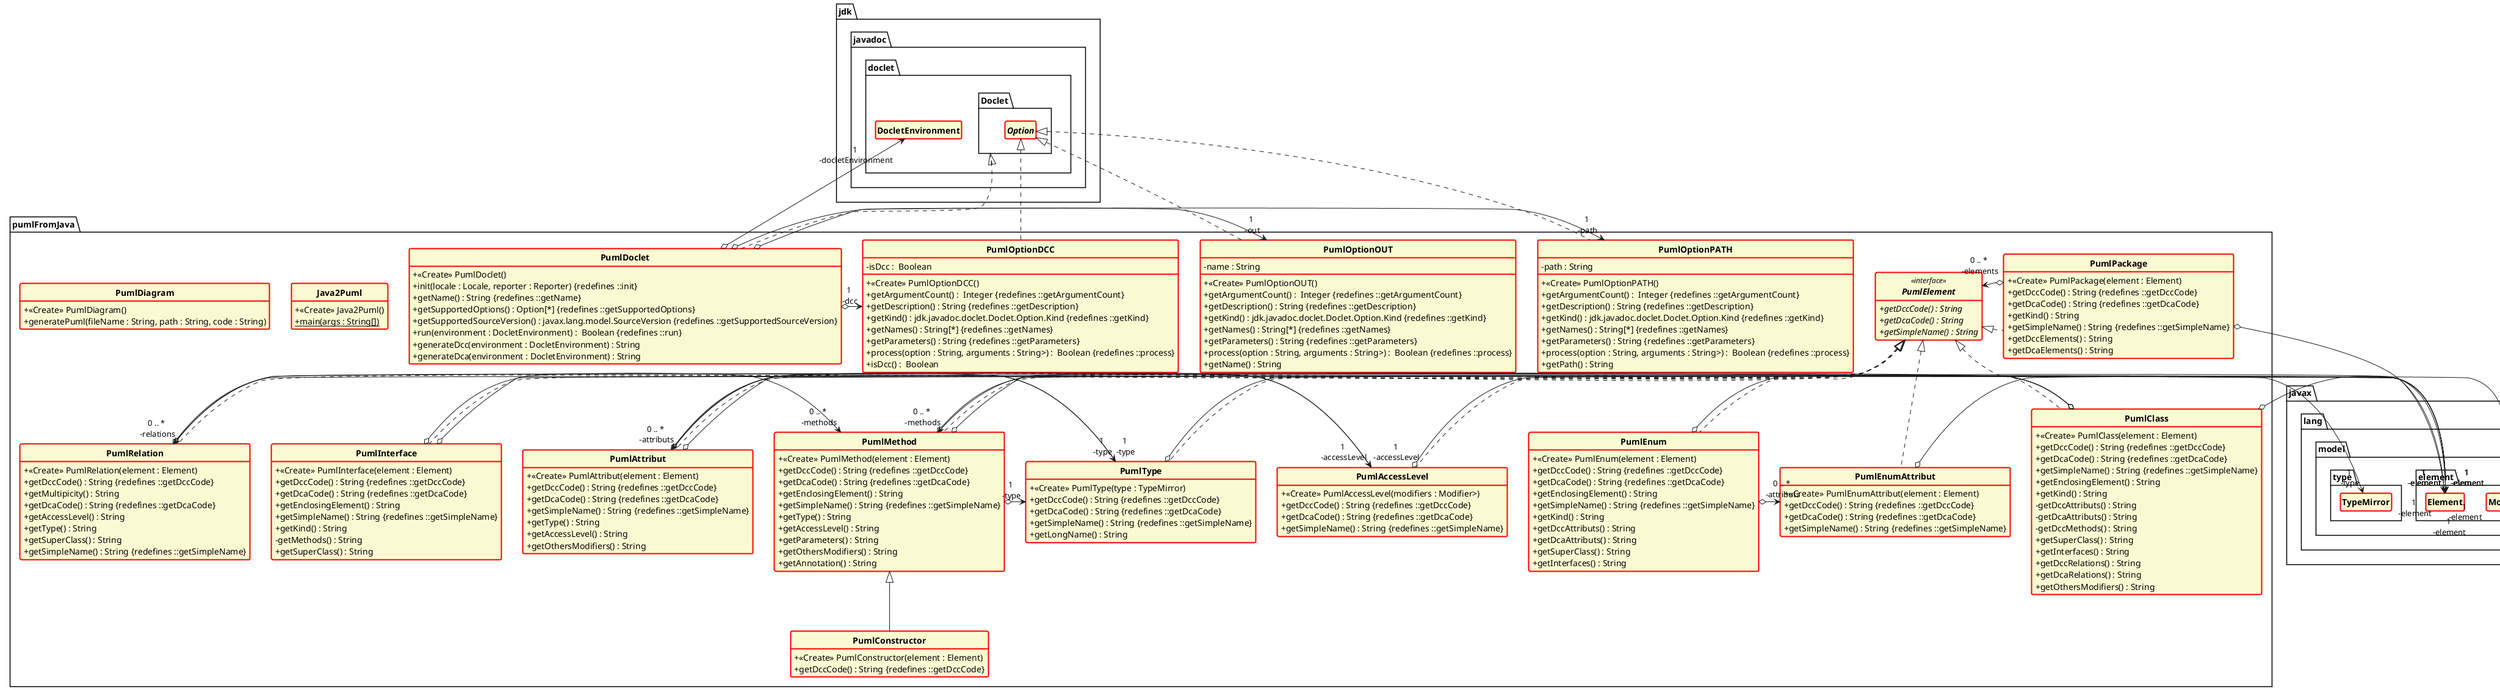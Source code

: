 @startuml

'Code généré automatiquement ;>
skinparam style strictuml
hide empty members
skinparam classAttributeIconSize 0
skinparam classFontStyle Bold
skinparam classbackgroundColor LightGoldenRodYellow
skinparam classbordercolor red
skinparam classattribute none
skinparam classborderthickness 2


class pumlFromJava.Java2Puml {

	+ <<Create>> Java2Puml()
	+ main(args : String[]) {static}
}


class pumlFromJava.PumlDiagram {

	+ <<Create>> PumlDiagram()
	+ generatePuml(fileName : String, path : String, code : String)
}


interface pumlFromJava.PumlElement <<interface>> {
	+ getDccCode() : String {abstract}
	+ getDcaCode() : String {abstract}
	+ getSimpleName() : String {abstract}
}

class pumlFromJava.PumlEnumAttribut implements pumlFromJava.PumlElement {

	+ <<Create>> PumlEnumAttribut(element : Element)
	+ getDccCode() : String {redefines ::getDccCode}
	+ getDcaCode() : String {redefines ::getDcaCode}
	+ getSimpleName() : String {redefines ::getSimpleName}
}
	PumlEnumAttribut o-> "1\n -element" javax.lang.model.element.Element


class pumlFromJava.PumlOptionOUT implements jdk.javadoc.doclet.Doclet.Option {
	- name : String 

	+ <<Create>> PumlOptionOUT()
	+ getArgumentCount() :  Integer {redefines ::getArgumentCount}
	+ getDescription() : String {redefines ::getDescription}
	+ getKind() : jdk.javadoc.doclet.Doclet.Option.Kind {redefines ::getKind}
	+ getNames() : String[*] {redefines ::getNames}
	+ getParameters() : String {redefines ::getParameters}
	+ process(option : String, arguments : String>) :  Boolean {redefines ::process}
	+ getName() : String
}


class pumlFromJava.PumlOptionPATH implements jdk.javadoc.doclet.Doclet.Option {
	- path : String 

	+ <<Create>> PumlOptionPATH()
	+ getArgumentCount() :  Integer {redefines ::getArgumentCount}
	+ getDescription() : String {redefines ::getDescription}
	+ getKind() : jdk.javadoc.doclet.Doclet.Option.Kind {redefines ::getKind}
	+ getNames() : String[*] {redefines ::getNames}
	+ getParameters() : String {redefines ::getParameters}
	+ process(option : String, arguments : String>) :  Boolean {redefines ::process}
	+ getPath() : String
}


class pumlFromJava.PumlConstructor extends pumlFromJava.PumlMethod {

	+ <<Create>> PumlConstructor(element : Element)
	+ getDccCode() : String {redefines ::getDccCode}
}


class pumlFromJava.PumlAccessLevel implements pumlFromJava.PumlElement {

	+ <<Create>> PumlAccessLevel(modifiers : Modifier>)
	+ getDccCode() : String {redefines ::getDccCode}
	+ getDcaCode() : String {redefines ::getDcaCode}
	+ getSimpleName() : String {redefines ::getSimpleName}
}
	PumlAccessLevel o-> "0 .. *\n -modifiers" javax.lang.model.element.Modifier


class pumlFromJava.PumlPackage implements pumlFromJava.PumlElement {

	+ <<Create>> PumlPackage(element : Element)
	+ getDccCode() : String {redefines ::getDccCode}
	+ getDcaCode() : String {redefines ::getDcaCode}
	+ getKind() : String
	+ getSimpleName() : String {redefines ::getSimpleName}
	+ getDccElements() : String
	+ getDcaElements() : String
}
	PumlPackage o-> "1\n -element" javax.lang.model.element.Element
	PumlPackage o-> "0 .. *\n -elements" pumlFromJava.PumlElement


class pumlFromJava.PumlEnum implements pumlFromJava.PumlElement {

	+ <<Create>> PumlEnum(element : Element)
	+ getDccCode() : String {redefines ::getDccCode}
	+ getDcaCode() : String {redefines ::getDcaCode}
	+ getEnclosingElement() : String
	+ getSimpleName() : String {redefines ::getSimpleName}
	+ getKind() : String
	+ getDccAttributs() : String
	+ getDcaAttributs() : String
	+ getSuperClass() : String
	+ getInterfaces() : String
}
	PumlEnum o-> "1\n -element" javax.lang.model.element.Element
	PumlEnum o-> "0 .. *\n -attributs" pumlFromJava.PumlEnumAttribut


class pumlFromJava.PumlInterface implements pumlFromJava.PumlElement {

	+ <<Create>> PumlInterface(element : Element)
	+ getDccCode() : String {redefines ::getDccCode}
	+ getDcaCode() : String {redefines ::getDcaCode}
	+ getEnclosingElement() : String
	+ getSimpleName() : String {redefines ::getSimpleName}
	+ getKind() : String
	- getMethods() : String
	+ getSuperClass() : String
}
	PumlInterface o-> "1\n -element" javax.lang.model.element.Element
	PumlInterface o-> "0 .. *\n -methods" pumlFromJava.PumlMethod


class pumlFromJava.PumlAttribut implements pumlFromJava.PumlElement {

	+ <<Create>> PumlAttribut(element : Element)
	+ getDccCode() : String {redefines ::getDccCode}
	+ getDcaCode() : String {redefines ::getDcaCode}
	+ getSimpleName() : String {redefines ::getSimpleName}
	+ getType() : String
	+ getAccessLevel() : String
	+ getOthersModifiers() : String
}
	PumlAttribut o-> "1\n -element" javax.lang.model.element.Element
	PumlAttribut o-> "1\n -type" pumlFromJava.PumlType
	PumlAttribut o-> "1\n -accessLevel" pumlFromJava.PumlAccessLevel


class pumlFromJava.PumlType implements pumlFromJava.PumlElement {

	+ <<Create>> PumlType(type : TypeMirror)
	+ getDccCode() : String {redefines ::getDccCode}
	+ getDcaCode() : String {redefines ::getDcaCode}
	+ getSimpleName() : String {redefines ::getSimpleName}
	+ getLongName() : String
}
	PumlType o-> "1\n -type" javax.lang.model.type.TypeMirror


class pumlFromJava.PumlDoclet implements jdk.javadoc.doclet.Doclet {

	+ <<Create>> PumlDoclet()
	+ init(locale : Locale, reporter : Reporter) {redefines ::init}
	+ getName() : String {redefines ::getName}
	+ getSupportedOptions() : Option[*] {redefines ::getSupportedOptions}
	+ getSupportedSourceVersion() : javax.lang.model.SourceVersion {redefines ::getSupportedSourceVersion}
	+ run(environment : DocletEnvironment) :  Boolean {redefines ::run}
	+ generateDcc(environment : DocletEnvironment) : String
	+ generateDca(environment : DocletEnvironment) : String
}
	PumlDoclet o-> "1\n -path" pumlFromJava.PumlOptionPATH
	PumlDoclet o-> "1\n -out" pumlFromJava.PumlOptionOUT
	PumlDoclet o-> "1\n -dcc" pumlFromJava.PumlOptionDCC
	PumlDoclet o-> "1\n -docletEnvironment" jdk.javadoc.doclet.DocletEnvironment


class pumlFromJava.PumlRelation implements pumlFromJava.PumlElement {

	+ <<Create>> PumlRelation(element : Element)
	+ getDccCode() : String {redefines ::getDccCode}
	+ getMultipicity() : String
	+ getDcaCode() : String {redefines ::getDcaCode}
	+ getAccessLevel() : String
	+ getType() : String
	+ getSuperClass() : String
	+ getSimpleName() : String {redefines ::getSimpleName}
}
	PumlRelation o-> "1\n -element" javax.lang.model.element.Element
	PumlRelation o-> "1\n -type" pumlFromJava.PumlType


class pumlFromJava.PumlClass implements pumlFromJava.PumlElement {

	+ <<Create>> PumlClass(element : Element)
	+ getDccCode() : String {redefines ::getDccCode}
	+ getDcaCode() : String {redefines ::getDcaCode}
	+ getSimpleName() : String {redefines ::getSimpleName}
	+ getEnclosingElement() : String
	+ getKind() : String
	- getDccAttributs() : String
	- getDcaAttributs() : String
	- getDccMethods() : String
	+ getSuperClass() : String
	+ getInterfaces() : String
	+ getDccRelations() : String
	+ getDcaRelations() : String
	+ getOthersModifiers() : String
}
	PumlClass o-> "1\n -element" javax.lang.model.element.Element
	PumlClass o-> "0 .. *\n -attributs" pumlFromJava.PumlAttribut
	PumlClass o-> "0 .. *\n -methods" pumlFromJava.PumlMethod
	PumlClass o-> "0 .. *\n -relations" pumlFromJava.PumlRelation


class pumlFromJava.PumlOptionDCC implements jdk.javadoc.doclet.Doclet.Option {
	- isDcc :  Boolean 

	+ <<Create>> PumlOptionDCC()
	+ getArgumentCount() :  Integer {redefines ::getArgumentCount}
	+ getDescription() : String {redefines ::getDescription}
	+ getKind() : jdk.javadoc.doclet.Doclet.Option.Kind {redefines ::getKind}
	+ getNames() : String[*] {redefines ::getNames}
	+ getParameters() : String {redefines ::getParameters}
	+ process(option : String, arguments : String>) :  Boolean {redefines ::process}
	+ isDcc() :  Boolean
}


class pumlFromJava.PumlMethod implements pumlFromJava.PumlElement {

	+ <<Create>> PumlMethod(element : Element)
	+ getDccCode() : String {redefines ::getDccCode}
	+ getDcaCode() : String {redefines ::getDcaCode}
	+ getEnclosingElement() : String
	+ getSimpleName() : String {redefines ::getSimpleName}
	+ getType() : String
	+ getAccessLevel() : String
	+ getParameters() : String
	+ getOthersModifiers() : String
	+ getAnnotation() : String
}
	PumlMethod o-> "1\n -type" pumlFromJava.PumlType
	PumlMethod o-> "1\n -element" javax.lang.model.element.Element
	PumlMethod o-> "1\n -accessLevel" pumlFromJava.PumlAccessLevel




@enduml